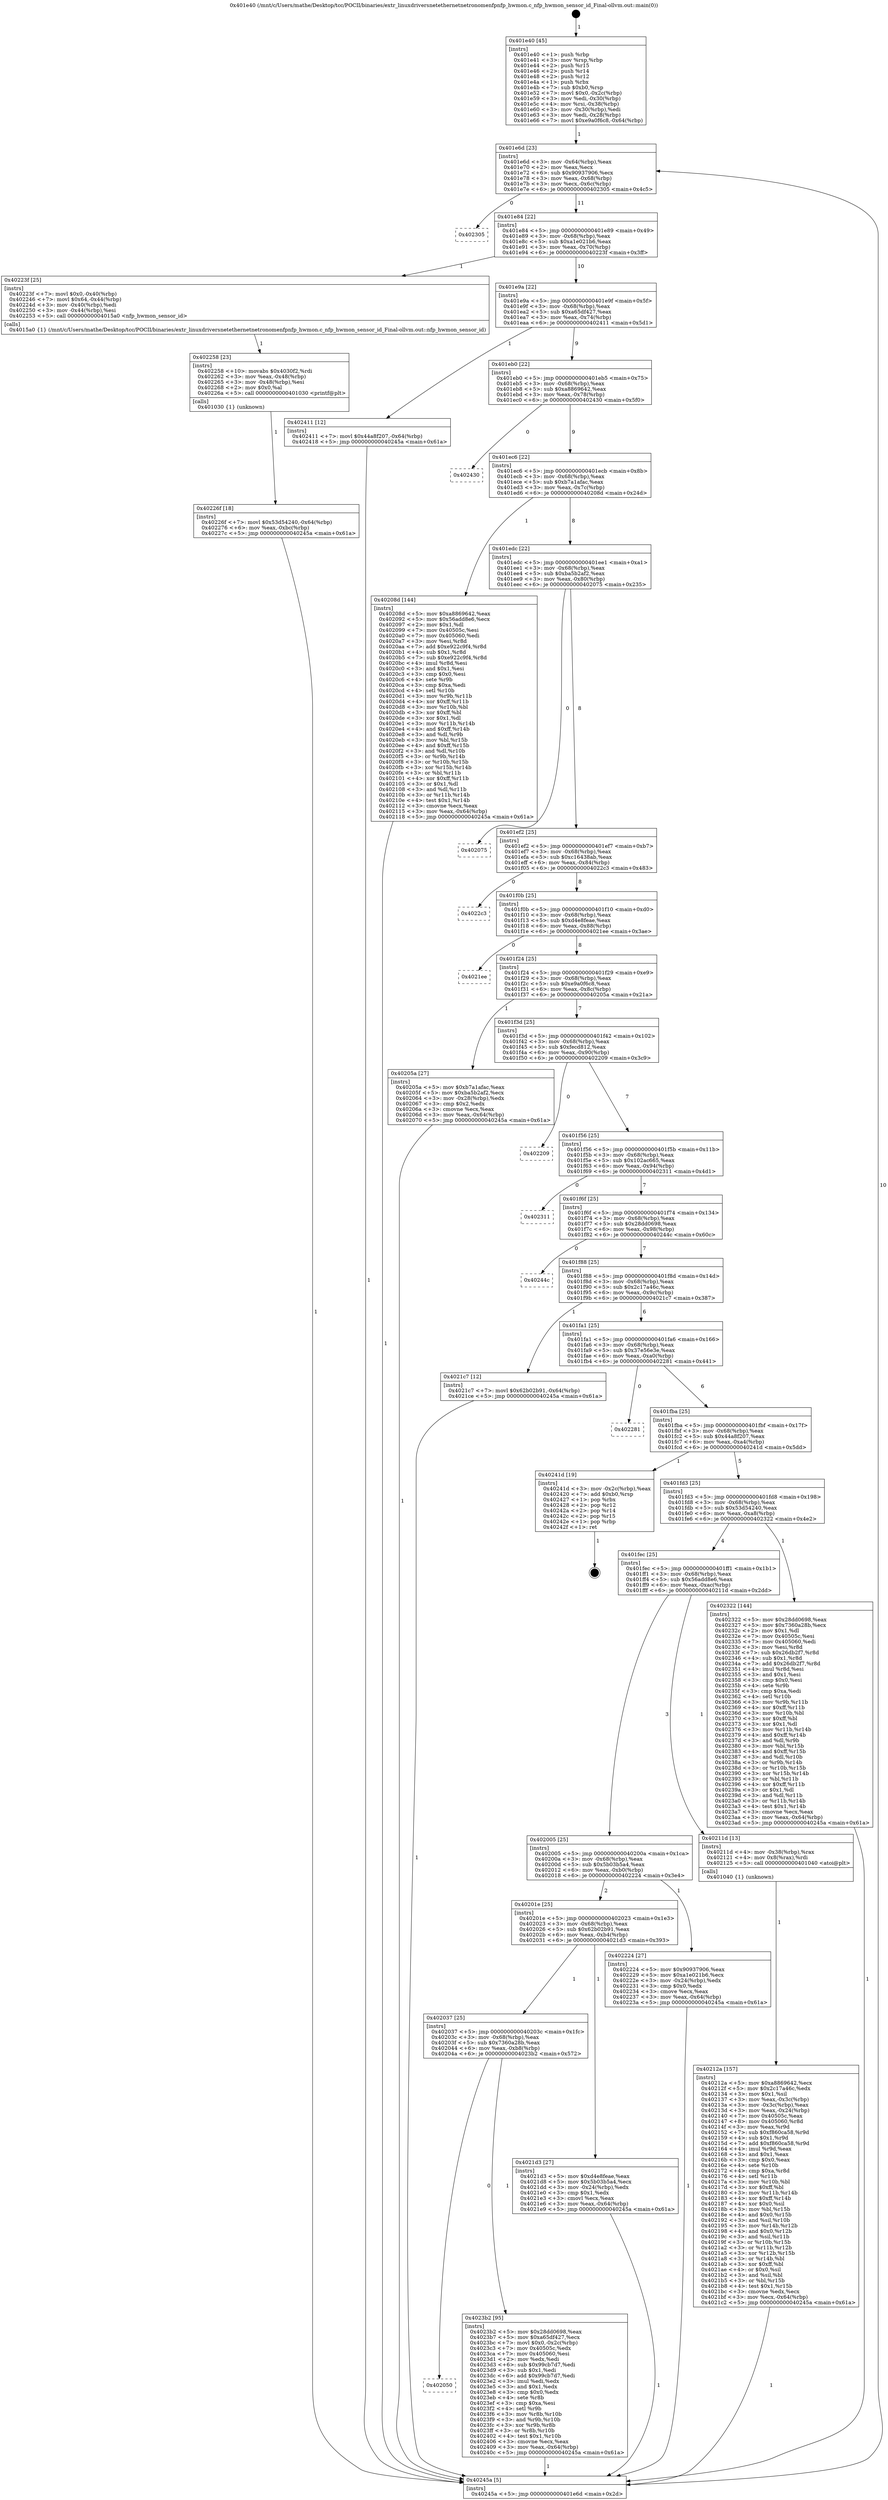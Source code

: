 digraph "0x401e40" {
  label = "0x401e40 (/mnt/c/Users/mathe/Desktop/tcc/POCII/binaries/extr_linuxdriversnetethernetnetronomenfpnfp_hwmon.c_nfp_hwmon_sensor_id_Final-ollvm.out::main(0))"
  labelloc = "t"
  node[shape=record]

  Entry [label="",width=0.3,height=0.3,shape=circle,fillcolor=black,style=filled]
  "0x401e6d" [label="{
     0x401e6d [23]\l
     | [instrs]\l
     &nbsp;&nbsp;0x401e6d \<+3\>: mov -0x64(%rbp),%eax\l
     &nbsp;&nbsp;0x401e70 \<+2\>: mov %eax,%ecx\l
     &nbsp;&nbsp;0x401e72 \<+6\>: sub $0x90937906,%ecx\l
     &nbsp;&nbsp;0x401e78 \<+3\>: mov %eax,-0x68(%rbp)\l
     &nbsp;&nbsp;0x401e7b \<+3\>: mov %ecx,-0x6c(%rbp)\l
     &nbsp;&nbsp;0x401e7e \<+6\>: je 0000000000402305 \<main+0x4c5\>\l
  }"]
  "0x402305" [label="{
     0x402305\l
  }", style=dashed]
  "0x401e84" [label="{
     0x401e84 [22]\l
     | [instrs]\l
     &nbsp;&nbsp;0x401e84 \<+5\>: jmp 0000000000401e89 \<main+0x49\>\l
     &nbsp;&nbsp;0x401e89 \<+3\>: mov -0x68(%rbp),%eax\l
     &nbsp;&nbsp;0x401e8c \<+5\>: sub $0xa1e021b6,%eax\l
     &nbsp;&nbsp;0x401e91 \<+3\>: mov %eax,-0x70(%rbp)\l
     &nbsp;&nbsp;0x401e94 \<+6\>: je 000000000040223f \<main+0x3ff\>\l
  }"]
  Exit [label="",width=0.3,height=0.3,shape=circle,fillcolor=black,style=filled,peripheries=2]
  "0x40223f" [label="{
     0x40223f [25]\l
     | [instrs]\l
     &nbsp;&nbsp;0x40223f \<+7\>: movl $0x0,-0x40(%rbp)\l
     &nbsp;&nbsp;0x402246 \<+7\>: movl $0x64,-0x44(%rbp)\l
     &nbsp;&nbsp;0x40224d \<+3\>: mov -0x40(%rbp),%edi\l
     &nbsp;&nbsp;0x402250 \<+3\>: mov -0x44(%rbp),%esi\l
     &nbsp;&nbsp;0x402253 \<+5\>: call 00000000004015a0 \<nfp_hwmon_sensor_id\>\l
     | [calls]\l
     &nbsp;&nbsp;0x4015a0 \{1\} (/mnt/c/Users/mathe/Desktop/tcc/POCII/binaries/extr_linuxdriversnetethernetnetronomenfpnfp_hwmon.c_nfp_hwmon_sensor_id_Final-ollvm.out::nfp_hwmon_sensor_id)\l
  }"]
  "0x401e9a" [label="{
     0x401e9a [22]\l
     | [instrs]\l
     &nbsp;&nbsp;0x401e9a \<+5\>: jmp 0000000000401e9f \<main+0x5f\>\l
     &nbsp;&nbsp;0x401e9f \<+3\>: mov -0x68(%rbp),%eax\l
     &nbsp;&nbsp;0x401ea2 \<+5\>: sub $0xa65df427,%eax\l
     &nbsp;&nbsp;0x401ea7 \<+3\>: mov %eax,-0x74(%rbp)\l
     &nbsp;&nbsp;0x401eaa \<+6\>: je 0000000000402411 \<main+0x5d1\>\l
  }"]
  "0x402050" [label="{
     0x402050\l
  }", style=dashed]
  "0x402411" [label="{
     0x402411 [12]\l
     | [instrs]\l
     &nbsp;&nbsp;0x402411 \<+7\>: movl $0x44a8f207,-0x64(%rbp)\l
     &nbsp;&nbsp;0x402418 \<+5\>: jmp 000000000040245a \<main+0x61a\>\l
  }"]
  "0x401eb0" [label="{
     0x401eb0 [22]\l
     | [instrs]\l
     &nbsp;&nbsp;0x401eb0 \<+5\>: jmp 0000000000401eb5 \<main+0x75\>\l
     &nbsp;&nbsp;0x401eb5 \<+3\>: mov -0x68(%rbp),%eax\l
     &nbsp;&nbsp;0x401eb8 \<+5\>: sub $0xa8869642,%eax\l
     &nbsp;&nbsp;0x401ebd \<+3\>: mov %eax,-0x78(%rbp)\l
     &nbsp;&nbsp;0x401ec0 \<+6\>: je 0000000000402430 \<main+0x5f0\>\l
  }"]
  "0x4023b2" [label="{
     0x4023b2 [95]\l
     | [instrs]\l
     &nbsp;&nbsp;0x4023b2 \<+5\>: mov $0x28dd0698,%eax\l
     &nbsp;&nbsp;0x4023b7 \<+5\>: mov $0xa65df427,%ecx\l
     &nbsp;&nbsp;0x4023bc \<+7\>: movl $0x0,-0x2c(%rbp)\l
     &nbsp;&nbsp;0x4023c3 \<+7\>: mov 0x40505c,%edx\l
     &nbsp;&nbsp;0x4023ca \<+7\>: mov 0x405060,%esi\l
     &nbsp;&nbsp;0x4023d1 \<+2\>: mov %edx,%edi\l
     &nbsp;&nbsp;0x4023d3 \<+6\>: sub $0x99cb7d7,%edi\l
     &nbsp;&nbsp;0x4023d9 \<+3\>: sub $0x1,%edi\l
     &nbsp;&nbsp;0x4023dc \<+6\>: add $0x99cb7d7,%edi\l
     &nbsp;&nbsp;0x4023e2 \<+3\>: imul %edi,%edx\l
     &nbsp;&nbsp;0x4023e5 \<+3\>: and $0x1,%edx\l
     &nbsp;&nbsp;0x4023e8 \<+3\>: cmp $0x0,%edx\l
     &nbsp;&nbsp;0x4023eb \<+4\>: sete %r8b\l
     &nbsp;&nbsp;0x4023ef \<+3\>: cmp $0xa,%esi\l
     &nbsp;&nbsp;0x4023f2 \<+4\>: setl %r9b\l
     &nbsp;&nbsp;0x4023f6 \<+3\>: mov %r8b,%r10b\l
     &nbsp;&nbsp;0x4023f9 \<+3\>: and %r9b,%r10b\l
     &nbsp;&nbsp;0x4023fc \<+3\>: xor %r9b,%r8b\l
     &nbsp;&nbsp;0x4023ff \<+3\>: or %r8b,%r10b\l
     &nbsp;&nbsp;0x402402 \<+4\>: test $0x1,%r10b\l
     &nbsp;&nbsp;0x402406 \<+3\>: cmovne %ecx,%eax\l
     &nbsp;&nbsp;0x402409 \<+3\>: mov %eax,-0x64(%rbp)\l
     &nbsp;&nbsp;0x40240c \<+5\>: jmp 000000000040245a \<main+0x61a\>\l
  }"]
  "0x402430" [label="{
     0x402430\l
  }", style=dashed]
  "0x401ec6" [label="{
     0x401ec6 [22]\l
     | [instrs]\l
     &nbsp;&nbsp;0x401ec6 \<+5\>: jmp 0000000000401ecb \<main+0x8b\>\l
     &nbsp;&nbsp;0x401ecb \<+3\>: mov -0x68(%rbp),%eax\l
     &nbsp;&nbsp;0x401ece \<+5\>: sub $0xb7a1afac,%eax\l
     &nbsp;&nbsp;0x401ed3 \<+3\>: mov %eax,-0x7c(%rbp)\l
     &nbsp;&nbsp;0x401ed6 \<+6\>: je 000000000040208d \<main+0x24d\>\l
  }"]
  "0x40226f" [label="{
     0x40226f [18]\l
     | [instrs]\l
     &nbsp;&nbsp;0x40226f \<+7\>: movl $0x53d54240,-0x64(%rbp)\l
     &nbsp;&nbsp;0x402276 \<+6\>: mov %eax,-0xbc(%rbp)\l
     &nbsp;&nbsp;0x40227c \<+5\>: jmp 000000000040245a \<main+0x61a\>\l
  }"]
  "0x40208d" [label="{
     0x40208d [144]\l
     | [instrs]\l
     &nbsp;&nbsp;0x40208d \<+5\>: mov $0xa8869642,%eax\l
     &nbsp;&nbsp;0x402092 \<+5\>: mov $0x56add8e6,%ecx\l
     &nbsp;&nbsp;0x402097 \<+2\>: mov $0x1,%dl\l
     &nbsp;&nbsp;0x402099 \<+7\>: mov 0x40505c,%esi\l
     &nbsp;&nbsp;0x4020a0 \<+7\>: mov 0x405060,%edi\l
     &nbsp;&nbsp;0x4020a7 \<+3\>: mov %esi,%r8d\l
     &nbsp;&nbsp;0x4020aa \<+7\>: add $0xe922c9f4,%r8d\l
     &nbsp;&nbsp;0x4020b1 \<+4\>: sub $0x1,%r8d\l
     &nbsp;&nbsp;0x4020b5 \<+7\>: sub $0xe922c9f4,%r8d\l
     &nbsp;&nbsp;0x4020bc \<+4\>: imul %r8d,%esi\l
     &nbsp;&nbsp;0x4020c0 \<+3\>: and $0x1,%esi\l
     &nbsp;&nbsp;0x4020c3 \<+3\>: cmp $0x0,%esi\l
     &nbsp;&nbsp;0x4020c6 \<+4\>: sete %r9b\l
     &nbsp;&nbsp;0x4020ca \<+3\>: cmp $0xa,%edi\l
     &nbsp;&nbsp;0x4020cd \<+4\>: setl %r10b\l
     &nbsp;&nbsp;0x4020d1 \<+3\>: mov %r9b,%r11b\l
     &nbsp;&nbsp;0x4020d4 \<+4\>: xor $0xff,%r11b\l
     &nbsp;&nbsp;0x4020d8 \<+3\>: mov %r10b,%bl\l
     &nbsp;&nbsp;0x4020db \<+3\>: xor $0xff,%bl\l
     &nbsp;&nbsp;0x4020de \<+3\>: xor $0x1,%dl\l
     &nbsp;&nbsp;0x4020e1 \<+3\>: mov %r11b,%r14b\l
     &nbsp;&nbsp;0x4020e4 \<+4\>: and $0xff,%r14b\l
     &nbsp;&nbsp;0x4020e8 \<+3\>: and %dl,%r9b\l
     &nbsp;&nbsp;0x4020eb \<+3\>: mov %bl,%r15b\l
     &nbsp;&nbsp;0x4020ee \<+4\>: and $0xff,%r15b\l
     &nbsp;&nbsp;0x4020f2 \<+3\>: and %dl,%r10b\l
     &nbsp;&nbsp;0x4020f5 \<+3\>: or %r9b,%r14b\l
     &nbsp;&nbsp;0x4020f8 \<+3\>: or %r10b,%r15b\l
     &nbsp;&nbsp;0x4020fb \<+3\>: xor %r15b,%r14b\l
     &nbsp;&nbsp;0x4020fe \<+3\>: or %bl,%r11b\l
     &nbsp;&nbsp;0x402101 \<+4\>: xor $0xff,%r11b\l
     &nbsp;&nbsp;0x402105 \<+3\>: or $0x1,%dl\l
     &nbsp;&nbsp;0x402108 \<+3\>: and %dl,%r11b\l
     &nbsp;&nbsp;0x40210b \<+3\>: or %r11b,%r14b\l
     &nbsp;&nbsp;0x40210e \<+4\>: test $0x1,%r14b\l
     &nbsp;&nbsp;0x402112 \<+3\>: cmovne %ecx,%eax\l
     &nbsp;&nbsp;0x402115 \<+3\>: mov %eax,-0x64(%rbp)\l
     &nbsp;&nbsp;0x402118 \<+5\>: jmp 000000000040245a \<main+0x61a\>\l
  }"]
  "0x401edc" [label="{
     0x401edc [22]\l
     | [instrs]\l
     &nbsp;&nbsp;0x401edc \<+5\>: jmp 0000000000401ee1 \<main+0xa1\>\l
     &nbsp;&nbsp;0x401ee1 \<+3\>: mov -0x68(%rbp),%eax\l
     &nbsp;&nbsp;0x401ee4 \<+5\>: sub $0xba5b2af2,%eax\l
     &nbsp;&nbsp;0x401ee9 \<+3\>: mov %eax,-0x80(%rbp)\l
     &nbsp;&nbsp;0x401eec \<+6\>: je 0000000000402075 \<main+0x235\>\l
  }"]
  "0x402258" [label="{
     0x402258 [23]\l
     | [instrs]\l
     &nbsp;&nbsp;0x402258 \<+10\>: movabs $0x4030f2,%rdi\l
     &nbsp;&nbsp;0x402262 \<+3\>: mov %eax,-0x48(%rbp)\l
     &nbsp;&nbsp;0x402265 \<+3\>: mov -0x48(%rbp),%esi\l
     &nbsp;&nbsp;0x402268 \<+2\>: mov $0x0,%al\l
     &nbsp;&nbsp;0x40226a \<+5\>: call 0000000000401030 \<printf@plt\>\l
     | [calls]\l
     &nbsp;&nbsp;0x401030 \{1\} (unknown)\l
  }"]
  "0x402075" [label="{
     0x402075\l
  }", style=dashed]
  "0x401ef2" [label="{
     0x401ef2 [25]\l
     | [instrs]\l
     &nbsp;&nbsp;0x401ef2 \<+5\>: jmp 0000000000401ef7 \<main+0xb7\>\l
     &nbsp;&nbsp;0x401ef7 \<+3\>: mov -0x68(%rbp),%eax\l
     &nbsp;&nbsp;0x401efa \<+5\>: sub $0xc16438ab,%eax\l
     &nbsp;&nbsp;0x401eff \<+6\>: mov %eax,-0x84(%rbp)\l
     &nbsp;&nbsp;0x401f05 \<+6\>: je 00000000004022c3 \<main+0x483\>\l
  }"]
  "0x402037" [label="{
     0x402037 [25]\l
     | [instrs]\l
     &nbsp;&nbsp;0x402037 \<+5\>: jmp 000000000040203c \<main+0x1fc\>\l
     &nbsp;&nbsp;0x40203c \<+3\>: mov -0x68(%rbp),%eax\l
     &nbsp;&nbsp;0x40203f \<+5\>: sub $0x7360a28b,%eax\l
     &nbsp;&nbsp;0x402044 \<+6\>: mov %eax,-0xb8(%rbp)\l
     &nbsp;&nbsp;0x40204a \<+6\>: je 00000000004023b2 \<main+0x572\>\l
  }"]
  "0x4022c3" [label="{
     0x4022c3\l
  }", style=dashed]
  "0x401f0b" [label="{
     0x401f0b [25]\l
     | [instrs]\l
     &nbsp;&nbsp;0x401f0b \<+5\>: jmp 0000000000401f10 \<main+0xd0\>\l
     &nbsp;&nbsp;0x401f10 \<+3\>: mov -0x68(%rbp),%eax\l
     &nbsp;&nbsp;0x401f13 \<+5\>: sub $0xd4e8feae,%eax\l
     &nbsp;&nbsp;0x401f18 \<+6\>: mov %eax,-0x88(%rbp)\l
     &nbsp;&nbsp;0x401f1e \<+6\>: je 00000000004021ee \<main+0x3ae\>\l
  }"]
  "0x4021d3" [label="{
     0x4021d3 [27]\l
     | [instrs]\l
     &nbsp;&nbsp;0x4021d3 \<+5\>: mov $0xd4e8feae,%eax\l
     &nbsp;&nbsp;0x4021d8 \<+5\>: mov $0x5b03b5a4,%ecx\l
     &nbsp;&nbsp;0x4021dd \<+3\>: mov -0x24(%rbp),%edx\l
     &nbsp;&nbsp;0x4021e0 \<+3\>: cmp $0x1,%edx\l
     &nbsp;&nbsp;0x4021e3 \<+3\>: cmovl %ecx,%eax\l
     &nbsp;&nbsp;0x4021e6 \<+3\>: mov %eax,-0x64(%rbp)\l
     &nbsp;&nbsp;0x4021e9 \<+5\>: jmp 000000000040245a \<main+0x61a\>\l
  }"]
  "0x4021ee" [label="{
     0x4021ee\l
  }", style=dashed]
  "0x401f24" [label="{
     0x401f24 [25]\l
     | [instrs]\l
     &nbsp;&nbsp;0x401f24 \<+5\>: jmp 0000000000401f29 \<main+0xe9\>\l
     &nbsp;&nbsp;0x401f29 \<+3\>: mov -0x68(%rbp),%eax\l
     &nbsp;&nbsp;0x401f2c \<+5\>: sub $0xe9a0f6c8,%eax\l
     &nbsp;&nbsp;0x401f31 \<+6\>: mov %eax,-0x8c(%rbp)\l
     &nbsp;&nbsp;0x401f37 \<+6\>: je 000000000040205a \<main+0x21a\>\l
  }"]
  "0x40201e" [label="{
     0x40201e [25]\l
     | [instrs]\l
     &nbsp;&nbsp;0x40201e \<+5\>: jmp 0000000000402023 \<main+0x1e3\>\l
     &nbsp;&nbsp;0x402023 \<+3\>: mov -0x68(%rbp),%eax\l
     &nbsp;&nbsp;0x402026 \<+5\>: sub $0x62b02b91,%eax\l
     &nbsp;&nbsp;0x40202b \<+6\>: mov %eax,-0xb4(%rbp)\l
     &nbsp;&nbsp;0x402031 \<+6\>: je 00000000004021d3 \<main+0x393\>\l
  }"]
  "0x40205a" [label="{
     0x40205a [27]\l
     | [instrs]\l
     &nbsp;&nbsp;0x40205a \<+5\>: mov $0xb7a1afac,%eax\l
     &nbsp;&nbsp;0x40205f \<+5\>: mov $0xba5b2af2,%ecx\l
     &nbsp;&nbsp;0x402064 \<+3\>: mov -0x28(%rbp),%edx\l
     &nbsp;&nbsp;0x402067 \<+3\>: cmp $0x2,%edx\l
     &nbsp;&nbsp;0x40206a \<+3\>: cmovne %ecx,%eax\l
     &nbsp;&nbsp;0x40206d \<+3\>: mov %eax,-0x64(%rbp)\l
     &nbsp;&nbsp;0x402070 \<+5\>: jmp 000000000040245a \<main+0x61a\>\l
  }"]
  "0x401f3d" [label="{
     0x401f3d [25]\l
     | [instrs]\l
     &nbsp;&nbsp;0x401f3d \<+5\>: jmp 0000000000401f42 \<main+0x102\>\l
     &nbsp;&nbsp;0x401f42 \<+3\>: mov -0x68(%rbp),%eax\l
     &nbsp;&nbsp;0x401f45 \<+5\>: sub $0xfecd812,%eax\l
     &nbsp;&nbsp;0x401f4a \<+6\>: mov %eax,-0x90(%rbp)\l
     &nbsp;&nbsp;0x401f50 \<+6\>: je 0000000000402209 \<main+0x3c9\>\l
  }"]
  "0x40245a" [label="{
     0x40245a [5]\l
     | [instrs]\l
     &nbsp;&nbsp;0x40245a \<+5\>: jmp 0000000000401e6d \<main+0x2d\>\l
  }"]
  "0x401e40" [label="{
     0x401e40 [45]\l
     | [instrs]\l
     &nbsp;&nbsp;0x401e40 \<+1\>: push %rbp\l
     &nbsp;&nbsp;0x401e41 \<+3\>: mov %rsp,%rbp\l
     &nbsp;&nbsp;0x401e44 \<+2\>: push %r15\l
     &nbsp;&nbsp;0x401e46 \<+2\>: push %r14\l
     &nbsp;&nbsp;0x401e48 \<+2\>: push %r12\l
     &nbsp;&nbsp;0x401e4a \<+1\>: push %rbx\l
     &nbsp;&nbsp;0x401e4b \<+7\>: sub $0xb0,%rsp\l
     &nbsp;&nbsp;0x401e52 \<+7\>: movl $0x0,-0x2c(%rbp)\l
     &nbsp;&nbsp;0x401e59 \<+3\>: mov %edi,-0x30(%rbp)\l
     &nbsp;&nbsp;0x401e5c \<+4\>: mov %rsi,-0x38(%rbp)\l
     &nbsp;&nbsp;0x401e60 \<+3\>: mov -0x30(%rbp),%edi\l
     &nbsp;&nbsp;0x401e63 \<+3\>: mov %edi,-0x28(%rbp)\l
     &nbsp;&nbsp;0x401e66 \<+7\>: movl $0xe9a0f6c8,-0x64(%rbp)\l
  }"]
  "0x402224" [label="{
     0x402224 [27]\l
     | [instrs]\l
     &nbsp;&nbsp;0x402224 \<+5\>: mov $0x90937906,%eax\l
     &nbsp;&nbsp;0x402229 \<+5\>: mov $0xa1e021b6,%ecx\l
     &nbsp;&nbsp;0x40222e \<+3\>: mov -0x24(%rbp),%edx\l
     &nbsp;&nbsp;0x402231 \<+3\>: cmp $0x0,%edx\l
     &nbsp;&nbsp;0x402234 \<+3\>: cmove %ecx,%eax\l
     &nbsp;&nbsp;0x402237 \<+3\>: mov %eax,-0x64(%rbp)\l
     &nbsp;&nbsp;0x40223a \<+5\>: jmp 000000000040245a \<main+0x61a\>\l
  }"]
  "0x402209" [label="{
     0x402209\l
  }", style=dashed]
  "0x401f56" [label="{
     0x401f56 [25]\l
     | [instrs]\l
     &nbsp;&nbsp;0x401f56 \<+5\>: jmp 0000000000401f5b \<main+0x11b\>\l
     &nbsp;&nbsp;0x401f5b \<+3\>: mov -0x68(%rbp),%eax\l
     &nbsp;&nbsp;0x401f5e \<+5\>: sub $0x102ac665,%eax\l
     &nbsp;&nbsp;0x401f63 \<+6\>: mov %eax,-0x94(%rbp)\l
     &nbsp;&nbsp;0x401f69 \<+6\>: je 0000000000402311 \<main+0x4d1\>\l
  }"]
  "0x40212a" [label="{
     0x40212a [157]\l
     | [instrs]\l
     &nbsp;&nbsp;0x40212a \<+5\>: mov $0xa8869642,%ecx\l
     &nbsp;&nbsp;0x40212f \<+5\>: mov $0x2c17a46c,%edx\l
     &nbsp;&nbsp;0x402134 \<+3\>: mov $0x1,%sil\l
     &nbsp;&nbsp;0x402137 \<+3\>: mov %eax,-0x3c(%rbp)\l
     &nbsp;&nbsp;0x40213a \<+3\>: mov -0x3c(%rbp),%eax\l
     &nbsp;&nbsp;0x40213d \<+3\>: mov %eax,-0x24(%rbp)\l
     &nbsp;&nbsp;0x402140 \<+7\>: mov 0x40505c,%eax\l
     &nbsp;&nbsp;0x402147 \<+8\>: mov 0x405060,%r8d\l
     &nbsp;&nbsp;0x40214f \<+3\>: mov %eax,%r9d\l
     &nbsp;&nbsp;0x402152 \<+7\>: sub $0xf860ca58,%r9d\l
     &nbsp;&nbsp;0x402159 \<+4\>: sub $0x1,%r9d\l
     &nbsp;&nbsp;0x40215d \<+7\>: add $0xf860ca58,%r9d\l
     &nbsp;&nbsp;0x402164 \<+4\>: imul %r9d,%eax\l
     &nbsp;&nbsp;0x402168 \<+3\>: and $0x1,%eax\l
     &nbsp;&nbsp;0x40216b \<+3\>: cmp $0x0,%eax\l
     &nbsp;&nbsp;0x40216e \<+4\>: sete %r10b\l
     &nbsp;&nbsp;0x402172 \<+4\>: cmp $0xa,%r8d\l
     &nbsp;&nbsp;0x402176 \<+4\>: setl %r11b\l
     &nbsp;&nbsp;0x40217a \<+3\>: mov %r10b,%bl\l
     &nbsp;&nbsp;0x40217d \<+3\>: xor $0xff,%bl\l
     &nbsp;&nbsp;0x402180 \<+3\>: mov %r11b,%r14b\l
     &nbsp;&nbsp;0x402183 \<+4\>: xor $0xff,%r14b\l
     &nbsp;&nbsp;0x402187 \<+4\>: xor $0x0,%sil\l
     &nbsp;&nbsp;0x40218b \<+3\>: mov %bl,%r15b\l
     &nbsp;&nbsp;0x40218e \<+4\>: and $0x0,%r15b\l
     &nbsp;&nbsp;0x402192 \<+3\>: and %sil,%r10b\l
     &nbsp;&nbsp;0x402195 \<+3\>: mov %r14b,%r12b\l
     &nbsp;&nbsp;0x402198 \<+4\>: and $0x0,%r12b\l
     &nbsp;&nbsp;0x40219c \<+3\>: and %sil,%r11b\l
     &nbsp;&nbsp;0x40219f \<+3\>: or %r10b,%r15b\l
     &nbsp;&nbsp;0x4021a2 \<+3\>: or %r11b,%r12b\l
     &nbsp;&nbsp;0x4021a5 \<+3\>: xor %r12b,%r15b\l
     &nbsp;&nbsp;0x4021a8 \<+3\>: or %r14b,%bl\l
     &nbsp;&nbsp;0x4021ab \<+3\>: xor $0xff,%bl\l
     &nbsp;&nbsp;0x4021ae \<+4\>: or $0x0,%sil\l
     &nbsp;&nbsp;0x4021b2 \<+3\>: and %sil,%bl\l
     &nbsp;&nbsp;0x4021b5 \<+3\>: or %bl,%r15b\l
     &nbsp;&nbsp;0x4021b8 \<+4\>: test $0x1,%r15b\l
     &nbsp;&nbsp;0x4021bc \<+3\>: cmovne %edx,%ecx\l
     &nbsp;&nbsp;0x4021bf \<+3\>: mov %ecx,-0x64(%rbp)\l
     &nbsp;&nbsp;0x4021c2 \<+5\>: jmp 000000000040245a \<main+0x61a\>\l
  }"]
  "0x402311" [label="{
     0x402311\l
  }", style=dashed]
  "0x401f6f" [label="{
     0x401f6f [25]\l
     | [instrs]\l
     &nbsp;&nbsp;0x401f6f \<+5\>: jmp 0000000000401f74 \<main+0x134\>\l
     &nbsp;&nbsp;0x401f74 \<+3\>: mov -0x68(%rbp),%eax\l
     &nbsp;&nbsp;0x401f77 \<+5\>: sub $0x28dd0698,%eax\l
     &nbsp;&nbsp;0x401f7c \<+6\>: mov %eax,-0x98(%rbp)\l
     &nbsp;&nbsp;0x401f82 \<+6\>: je 000000000040244c \<main+0x60c\>\l
  }"]
  "0x402005" [label="{
     0x402005 [25]\l
     | [instrs]\l
     &nbsp;&nbsp;0x402005 \<+5\>: jmp 000000000040200a \<main+0x1ca\>\l
     &nbsp;&nbsp;0x40200a \<+3\>: mov -0x68(%rbp),%eax\l
     &nbsp;&nbsp;0x40200d \<+5\>: sub $0x5b03b5a4,%eax\l
     &nbsp;&nbsp;0x402012 \<+6\>: mov %eax,-0xb0(%rbp)\l
     &nbsp;&nbsp;0x402018 \<+6\>: je 0000000000402224 \<main+0x3e4\>\l
  }"]
  "0x40244c" [label="{
     0x40244c\l
  }", style=dashed]
  "0x401f88" [label="{
     0x401f88 [25]\l
     | [instrs]\l
     &nbsp;&nbsp;0x401f88 \<+5\>: jmp 0000000000401f8d \<main+0x14d\>\l
     &nbsp;&nbsp;0x401f8d \<+3\>: mov -0x68(%rbp),%eax\l
     &nbsp;&nbsp;0x401f90 \<+5\>: sub $0x2c17a46c,%eax\l
     &nbsp;&nbsp;0x401f95 \<+6\>: mov %eax,-0x9c(%rbp)\l
     &nbsp;&nbsp;0x401f9b \<+6\>: je 00000000004021c7 \<main+0x387\>\l
  }"]
  "0x40211d" [label="{
     0x40211d [13]\l
     | [instrs]\l
     &nbsp;&nbsp;0x40211d \<+4\>: mov -0x38(%rbp),%rax\l
     &nbsp;&nbsp;0x402121 \<+4\>: mov 0x8(%rax),%rdi\l
     &nbsp;&nbsp;0x402125 \<+5\>: call 0000000000401040 \<atoi@plt\>\l
     | [calls]\l
     &nbsp;&nbsp;0x401040 \{1\} (unknown)\l
  }"]
  "0x4021c7" [label="{
     0x4021c7 [12]\l
     | [instrs]\l
     &nbsp;&nbsp;0x4021c7 \<+7\>: movl $0x62b02b91,-0x64(%rbp)\l
     &nbsp;&nbsp;0x4021ce \<+5\>: jmp 000000000040245a \<main+0x61a\>\l
  }"]
  "0x401fa1" [label="{
     0x401fa1 [25]\l
     | [instrs]\l
     &nbsp;&nbsp;0x401fa1 \<+5\>: jmp 0000000000401fa6 \<main+0x166\>\l
     &nbsp;&nbsp;0x401fa6 \<+3\>: mov -0x68(%rbp),%eax\l
     &nbsp;&nbsp;0x401fa9 \<+5\>: sub $0x37e56e3e,%eax\l
     &nbsp;&nbsp;0x401fae \<+6\>: mov %eax,-0xa0(%rbp)\l
     &nbsp;&nbsp;0x401fb4 \<+6\>: je 0000000000402281 \<main+0x441\>\l
  }"]
  "0x401fec" [label="{
     0x401fec [25]\l
     | [instrs]\l
     &nbsp;&nbsp;0x401fec \<+5\>: jmp 0000000000401ff1 \<main+0x1b1\>\l
     &nbsp;&nbsp;0x401ff1 \<+3\>: mov -0x68(%rbp),%eax\l
     &nbsp;&nbsp;0x401ff4 \<+5\>: sub $0x56add8e6,%eax\l
     &nbsp;&nbsp;0x401ff9 \<+6\>: mov %eax,-0xac(%rbp)\l
     &nbsp;&nbsp;0x401fff \<+6\>: je 000000000040211d \<main+0x2dd\>\l
  }"]
  "0x402281" [label="{
     0x402281\l
  }", style=dashed]
  "0x401fba" [label="{
     0x401fba [25]\l
     | [instrs]\l
     &nbsp;&nbsp;0x401fba \<+5\>: jmp 0000000000401fbf \<main+0x17f\>\l
     &nbsp;&nbsp;0x401fbf \<+3\>: mov -0x68(%rbp),%eax\l
     &nbsp;&nbsp;0x401fc2 \<+5\>: sub $0x44a8f207,%eax\l
     &nbsp;&nbsp;0x401fc7 \<+6\>: mov %eax,-0xa4(%rbp)\l
     &nbsp;&nbsp;0x401fcd \<+6\>: je 000000000040241d \<main+0x5dd\>\l
  }"]
  "0x402322" [label="{
     0x402322 [144]\l
     | [instrs]\l
     &nbsp;&nbsp;0x402322 \<+5\>: mov $0x28dd0698,%eax\l
     &nbsp;&nbsp;0x402327 \<+5\>: mov $0x7360a28b,%ecx\l
     &nbsp;&nbsp;0x40232c \<+2\>: mov $0x1,%dl\l
     &nbsp;&nbsp;0x40232e \<+7\>: mov 0x40505c,%esi\l
     &nbsp;&nbsp;0x402335 \<+7\>: mov 0x405060,%edi\l
     &nbsp;&nbsp;0x40233c \<+3\>: mov %esi,%r8d\l
     &nbsp;&nbsp;0x40233f \<+7\>: sub $0x26db2f7,%r8d\l
     &nbsp;&nbsp;0x402346 \<+4\>: sub $0x1,%r8d\l
     &nbsp;&nbsp;0x40234a \<+7\>: add $0x26db2f7,%r8d\l
     &nbsp;&nbsp;0x402351 \<+4\>: imul %r8d,%esi\l
     &nbsp;&nbsp;0x402355 \<+3\>: and $0x1,%esi\l
     &nbsp;&nbsp;0x402358 \<+3\>: cmp $0x0,%esi\l
     &nbsp;&nbsp;0x40235b \<+4\>: sete %r9b\l
     &nbsp;&nbsp;0x40235f \<+3\>: cmp $0xa,%edi\l
     &nbsp;&nbsp;0x402362 \<+4\>: setl %r10b\l
     &nbsp;&nbsp;0x402366 \<+3\>: mov %r9b,%r11b\l
     &nbsp;&nbsp;0x402369 \<+4\>: xor $0xff,%r11b\l
     &nbsp;&nbsp;0x40236d \<+3\>: mov %r10b,%bl\l
     &nbsp;&nbsp;0x402370 \<+3\>: xor $0xff,%bl\l
     &nbsp;&nbsp;0x402373 \<+3\>: xor $0x1,%dl\l
     &nbsp;&nbsp;0x402376 \<+3\>: mov %r11b,%r14b\l
     &nbsp;&nbsp;0x402379 \<+4\>: and $0xff,%r14b\l
     &nbsp;&nbsp;0x40237d \<+3\>: and %dl,%r9b\l
     &nbsp;&nbsp;0x402380 \<+3\>: mov %bl,%r15b\l
     &nbsp;&nbsp;0x402383 \<+4\>: and $0xff,%r15b\l
     &nbsp;&nbsp;0x402387 \<+3\>: and %dl,%r10b\l
     &nbsp;&nbsp;0x40238a \<+3\>: or %r9b,%r14b\l
     &nbsp;&nbsp;0x40238d \<+3\>: or %r10b,%r15b\l
     &nbsp;&nbsp;0x402390 \<+3\>: xor %r15b,%r14b\l
     &nbsp;&nbsp;0x402393 \<+3\>: or %bl,%r11b\l
     &nbsp;&nbsp;0x402396 \<+4\>: xor $0xff,%r11b\l
     &nbsp;&nbsp;0x40239a \<+3\>: or $0x1,%dl\l
     &nbsp;&nbsp;0x40239d \<+3\>: and %dl,%r11b\l
     &nbsp;&nbsp;0x4023a0 \<+3\>: or %r11b,%r14b\l
     &nbsp;&nbsp;0x4023a3 \<+4\>: test $0x1,%r14b\l
     &nbsp;&nbsp;0x4023a7 \<+3\>: cmovne %ecx,%eax\l
     &nbsp;&nbsp;0x4023aa \<+3\>: mov %eax,-0x64(%rbp)\l
     &nbsp;&nbsp;0x4023ad \<+5\>: jmp 000000000040245a \<main+0x61a\>\l
  }"]
  "0x40241d" [label="{
     0x40241d [19]\l
     | [instrs]\l
     &nbsp;&nbsp;0x40241d \<+3\>: mov -0x2c(%rbp),%eax\l
     &nbsp;&nbsp;0x402420 \<+7\>: add $0xb0,%rsp\l
     &nbsp;&nbsp;0x402427 \<+1\>: pop %rbx\l
     &nbsp;&nbsp;0x402428 \<+2\>: pop %r12\l
     &nbsp;&nbsp;0x40242a \<+2\>: pop %r14\l
     &nbsp;&nbsp;0x40242c \<+2\>: pop %r15\l
     &nbsp;&nbsp;0x40242e \<+1\>: pop %rbp\l
     &nbsp;&nbsp;0x40242f \<+1\>: ret\l
  }"]
  "0x401fd3" [label="{
     0x401fd3 [25]\l
     | [instrs]\l
     &nbsp;&nbsp;0x401fd3 \<+5\>: jmp 0000000000401fd8 \<main+0x198\>\l
     &nbsp;&nbsp;0x401fd8 \<+3\>: mov -0x68(%rbp),%eax\l
     &nbsp;&nbsp;0x401fdb \<+5\>: sub $0x53d54240,%eax\l
     &nbsp;&nbsp;0x401fe0 \<+6\>: mov %eax,-0xa8(%rbp)\l
     &nbsp;&nbsp;0x401fe6 \<+6\>: je 0000000000402322 \<main+0x4e2\>\l
  }"]
  Entry -> "0x401e40" [label=" 1"]
  "0x401e6d" -> "0x402305" [label=" 0"]
  "0x401e6d" -> "0x401e84" [label=" 11"]
  "0x40241d" -> Exit [label=" 1"]
  "0x401e84" -> "0x40223f" [label=" 1"]
  "0x401e84" -> "0x401e9a" [label=" 10"]
  "0x402411" -> "0x40245a" [label=" 1"]
  "0x401e9a" -> "0x402411" [label=" 1"]
  "0x401e9a" -> "0x401eb0" [label=" 9"]
  "0x4023b2" -> "0x40245a" [label=" 1"]
  "0x401eb0" -> "0x402430" [label=" 0"]
  "0x401eb0" -> "0x401ec6" [label=" 9"]
  "0x402037" -> "0x402050" [label=" 0"]
  "0x401ec6" -> "0x40208d" [label=" 1"]
  "0x401ec6" -> "0x401edc" [label=" 8"]
  "0x402037" -> "0x4023b2" [label=" 1"]
  "0x401edc" -> "0x402075" [label=" 0"]
  "0x401edc" -> "0x401ef2" [label=" 8"]
  "0x402322" -> "0x40245a" [label=" 1"]
  "0x401ef2" -> "0x4022c3" [label=" 0"]
  "0x401ef2" -> "0x401f0b" [label=" 8"]
  "0x40226f" -> "0x40245a" [label=" 1"]
  "0x401f0b" -> "0x4021ee" [label=" 0"]
  "0x401f0b" -> "0x401f24" [label=" 8"]
  "0x402258" -> "0x40226f" [label=" 1"]
  "0x401f24" -> "0x40205a" [label=" 1"]
  "0x401f24" -> "0x401f3d" [label=" 7"]
  "0x40205a" -> "0x40245a" [label=" 1"]
  "0x401e40" -> "0x401e6d" [label=" 1"]
  "0x40245a" -> "0x401e6d" [label=" 10"]
  "0x40208d" -> "0x40245a" [label=" 1"]
  "0x402224" -> "0x40245a" [label=" 1"]
  "0x401f3d" -> "0x402209" [label=" 0"]
  "0x401f3d" -> "0x401f56" [label=" 7"]
  "0x4021d3" -> "0x40245a" [label=" 1"]
  "0x401f56" -> "0x402311" [label=" 0"]
  "0x401f56" -> "0x401f6f" [label=" 7"]
  "0x40201e" -> "0x4021d3" [label=" 1"]
  "0x401f6f" -> "0x40244c" [label=" 0"]
  "0x401f6f" -> "0x401f88" [label=" 7"]
  "0x40223f" -> "0x402258" [label=" 1"]
  "0x401f88" -> "0x4021c7" [label=" 1"]
  "0x401f88" -> "0x401fa1" [label=" 6"]
  "0x402005" -> "0x40201e" [label=" 2"]
  "0x401fa1" -> "0x402281" [label=" 0"]
  "0x401fa1" -> "0x401fba" [label=" 6"]
  "0x40201e" -> "0x402037" [label=" 1"]
  "0x401fba" -> "0x40241d" [label=" 1"]
  "0x401fba" -> "0x401fd3" [label=" 5"]
  "0x4021c7" -> "0x40245a" [label=" 1"]
  "0x401fd3" -> "0x402322" [label=" 1"]
  "0x401fd3" -> "0x401fec" [label=" 4"]
  "0x402005" -> "0x402224" [label=" 1"]
  "0x401fec" -> "0x40211d" [label=" 1"]
  "0x401fec" -> "0x402005" [label=" 3"]
  "0x40211d" -> "0x40212a" [label=" 1"]
  "0x40212a" -> "0x40245a" [label=" 1"]
}
